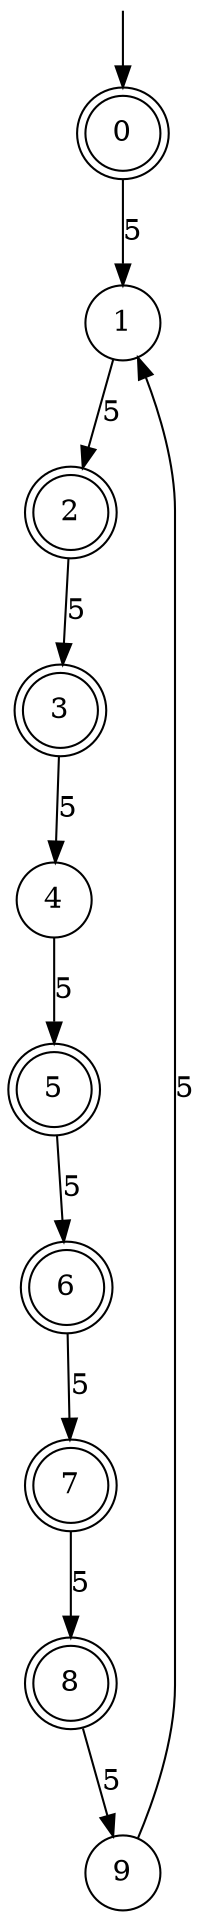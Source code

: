 digraph g {

	s0 [shape="doublecircle" label="0"];
	s1 [shape="circle" label="1"];
	s2 [shape="doublecircle" label="2"];
	s3 [shape="doublecircle" label="3"];
	s4 [shape="circle" label="4"];
	s5 [shape="doublecircle" label="5"];
	s6 [shape="doublecircle" label="6"];
	s7 [shape="doublecircle" label="7"];
	s8 [shape="doublecircle" label="8"];
	s9 [shape="circle" label="9"];
	s0 -> s1 [label="5"];
	s1 -> s2 [label="5"];
	s2 -> s3 [label="5"];
	s3 -> s4 [label="5"];
	s4 -> s5 [label="5"];
	s5 -> s6 [label="5"];
	s6 -> s7 [label="5"];
	s7 -> s8 [label="5"];
	s8 -> s9 [label="5"];
	s9 -> s1 [label="5"];

__start0 [label="" shape="none" width="0" height="0"];
__start0 -> s0;

}
